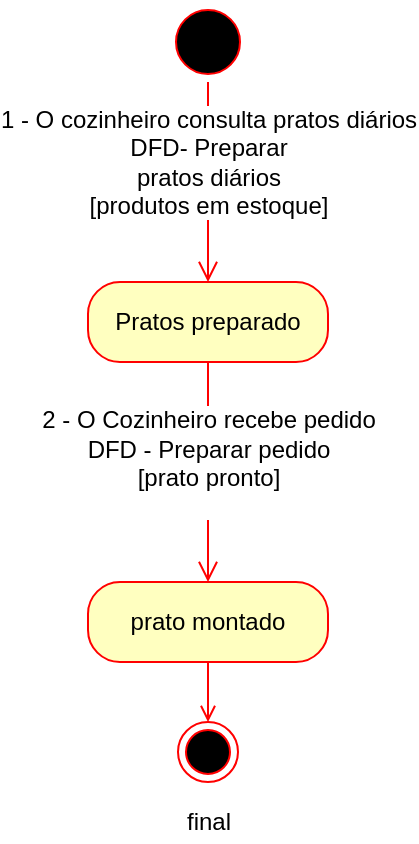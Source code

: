 <mxfile version="13.0.3" type="device"><diagram id="o-cvUVPA7tT5pMGQqmVr" name="Page-1"><mxGraphModel dx="184" dy="325" grid="1" gridSize="10" guides="1" tooltips="1" connect="1" arrows="1" fold="1" page="1" pageScale="1" pageWidth="827" pageHeight="1169" math="0" shadow="0"><root><mxCell id="0"/><mxCell id="1" parent="0"/><mxCell id="poQP72-ywd2An8qY4BWv-1" value="" style="ellipse;html=1;shape=endState;fillColor=#000000;strokeColor=#ff0000;" parent="1" vertex="1"><mxGeometry x="245" y="400" width="30" height="30" as="geometry"/></mxCell><mxCell id="poQP72-ywd2An8qY4BWv-2" value="" style="ellipse;html=1;shape=startState;fillColor=#000000;strokeColor=#ff0000;" parent="1" vertex="1"><mxGeometry x="240" y="40" width="40" height="40" as="geometry"/></mxCell><mxCell id="poQP72-ywd2An8qY4BWv-3" value="" style="edgeStyle=orthogonalEdgeStyle;html=1;verticalAlign=bottom;endArrow=open;endSize=8;strokeColor=#ff0000;" parent="1" source="poQP72-ywd2An8qY4BWv-2" edge="1"><mxGeometry relative="1" as="geometry"><mxPoint x="260" y="180" as="targetPoint"/><Array as="points"><mxPoint x="260" y="130"/></Array></mxGeometry></mxCell><mxCell id="poQP72-ywd2An8qY4BWv-4" value="1 -&amp;nbsp;O cozinheiro consulta pratos diários&lt;br&gt;DFD- Preparar&lt;br&gt;pratos diários&lt;br&gt;[produtos em estoque]" style="text;html=1;align=center;verticalAlign=middle;resizable=0;points=[];labelBackgroundColor=#ffffff;" parent="poQP72-ywd2An8qY4BWv-3" vertex="1" connectable="0"><mxGeometry x="1" y="37" relative="1" as="geometry"><mxPoint x="-37" y="-60" as="offset"/></mxGeometry></mxCell><mxCell id="poQP72-ywd2An8qY4BWv-7" value="Pratos preparado" style="rounded=1;whiteSpace=wrap;html=1;arcSize=40;fontColor=#000000;fillColor=#ffffc0;strokeColor=#ff0000;" parent="1" vertex="1"><mxGeometry x="200" y="180" width="120" height="40" as="geometry"/></mxCell><mxCell id="S6fRlHmzqYonGvIQlu3k-4" style="edgeStyle=orthogonalEdgeStyle;rounded=0;orthogonalLoop=1;jettySize=auto;html=1;exitX=0.5;exitY=1;exitDx=0;exitDy=0;entryX=0.5;entryY=0;entryDx=0;entryDy=0;startArrow=none;startFill=0;strokeColor=#FF0000;endArrow=open;endFill=0;" parent="1" source="poQP72-ywd2An8qY4BWv-8" target="poQP72-ywd2An8qY4BWv-1" edge="1"><mxGeometry relative="1" as="geometry"/></mxCell><mxCell id="poQP72-ywd2An8qY4BWv-8" value="prato montado" style="rounded=1;whiteSpace=wrap;html=1;arcSize=40;fontColor=#000000;fillColor=#ffffc0;strokeColor=#ff0000;" parent="1" vertex="1"><mxGeometry x="200" y="330" width="120" height="40" as="geometry"/></mxCell><mxCell id="poQP72-ywd2An8qY4BWv-9" value="" style="edgeStyle=orthogonalEdgeStyle;html=1;verticalAlign=bottom;endArrow=open;endSize=8;strokeColor=#ff0000;" parent="1" edge="1"><mxGeometry relative="1" as="geometry"><mxPoint x="260" y="330" as="targetPoint"/><mxPoint x="260" y="220" as="sourcePoint"/><Array as="points"><mxPoint x="260" y="220"/><mxPoint x="260" y="220"/></Array></mxGeometry></mxCell><mxCell id="poQP72-ywd2An8qY4BWv-15" value="2 -&amp;nbsp;O Cozinheiro recebe pedido&lt;br&gt;DFD - Preparar pedido&lt;br&gt;[prato pronto]&lt;br&gt;&lt;div style=&quot;font-size: 11px&quot;&gt;&lt;br&gt;&lt;/div&gt;" style="text;html=1;align=center;verticalAlign=middle;resizable=0;points=[];labelBackgroundColor=#ffffff;" parent="1" vertex="1" connectable="0"><mxGeometry x="260" y="270.003" as="geometry"><mxPoint as="offset"/></mxGeometry></mxCell><mxCell id="S6fRlHmzqYonGvIQlu3k-3" value="final" style="text;html=1;align=center;verticalAlign=middle;resizable=0;points=[];autosize=1;" parent="1" vertex="1"><mxGeometry x="240" y="440" width="40" height="20" as="geometry"/></mxCell></root></mxGraphModel></diagram></mxfile>